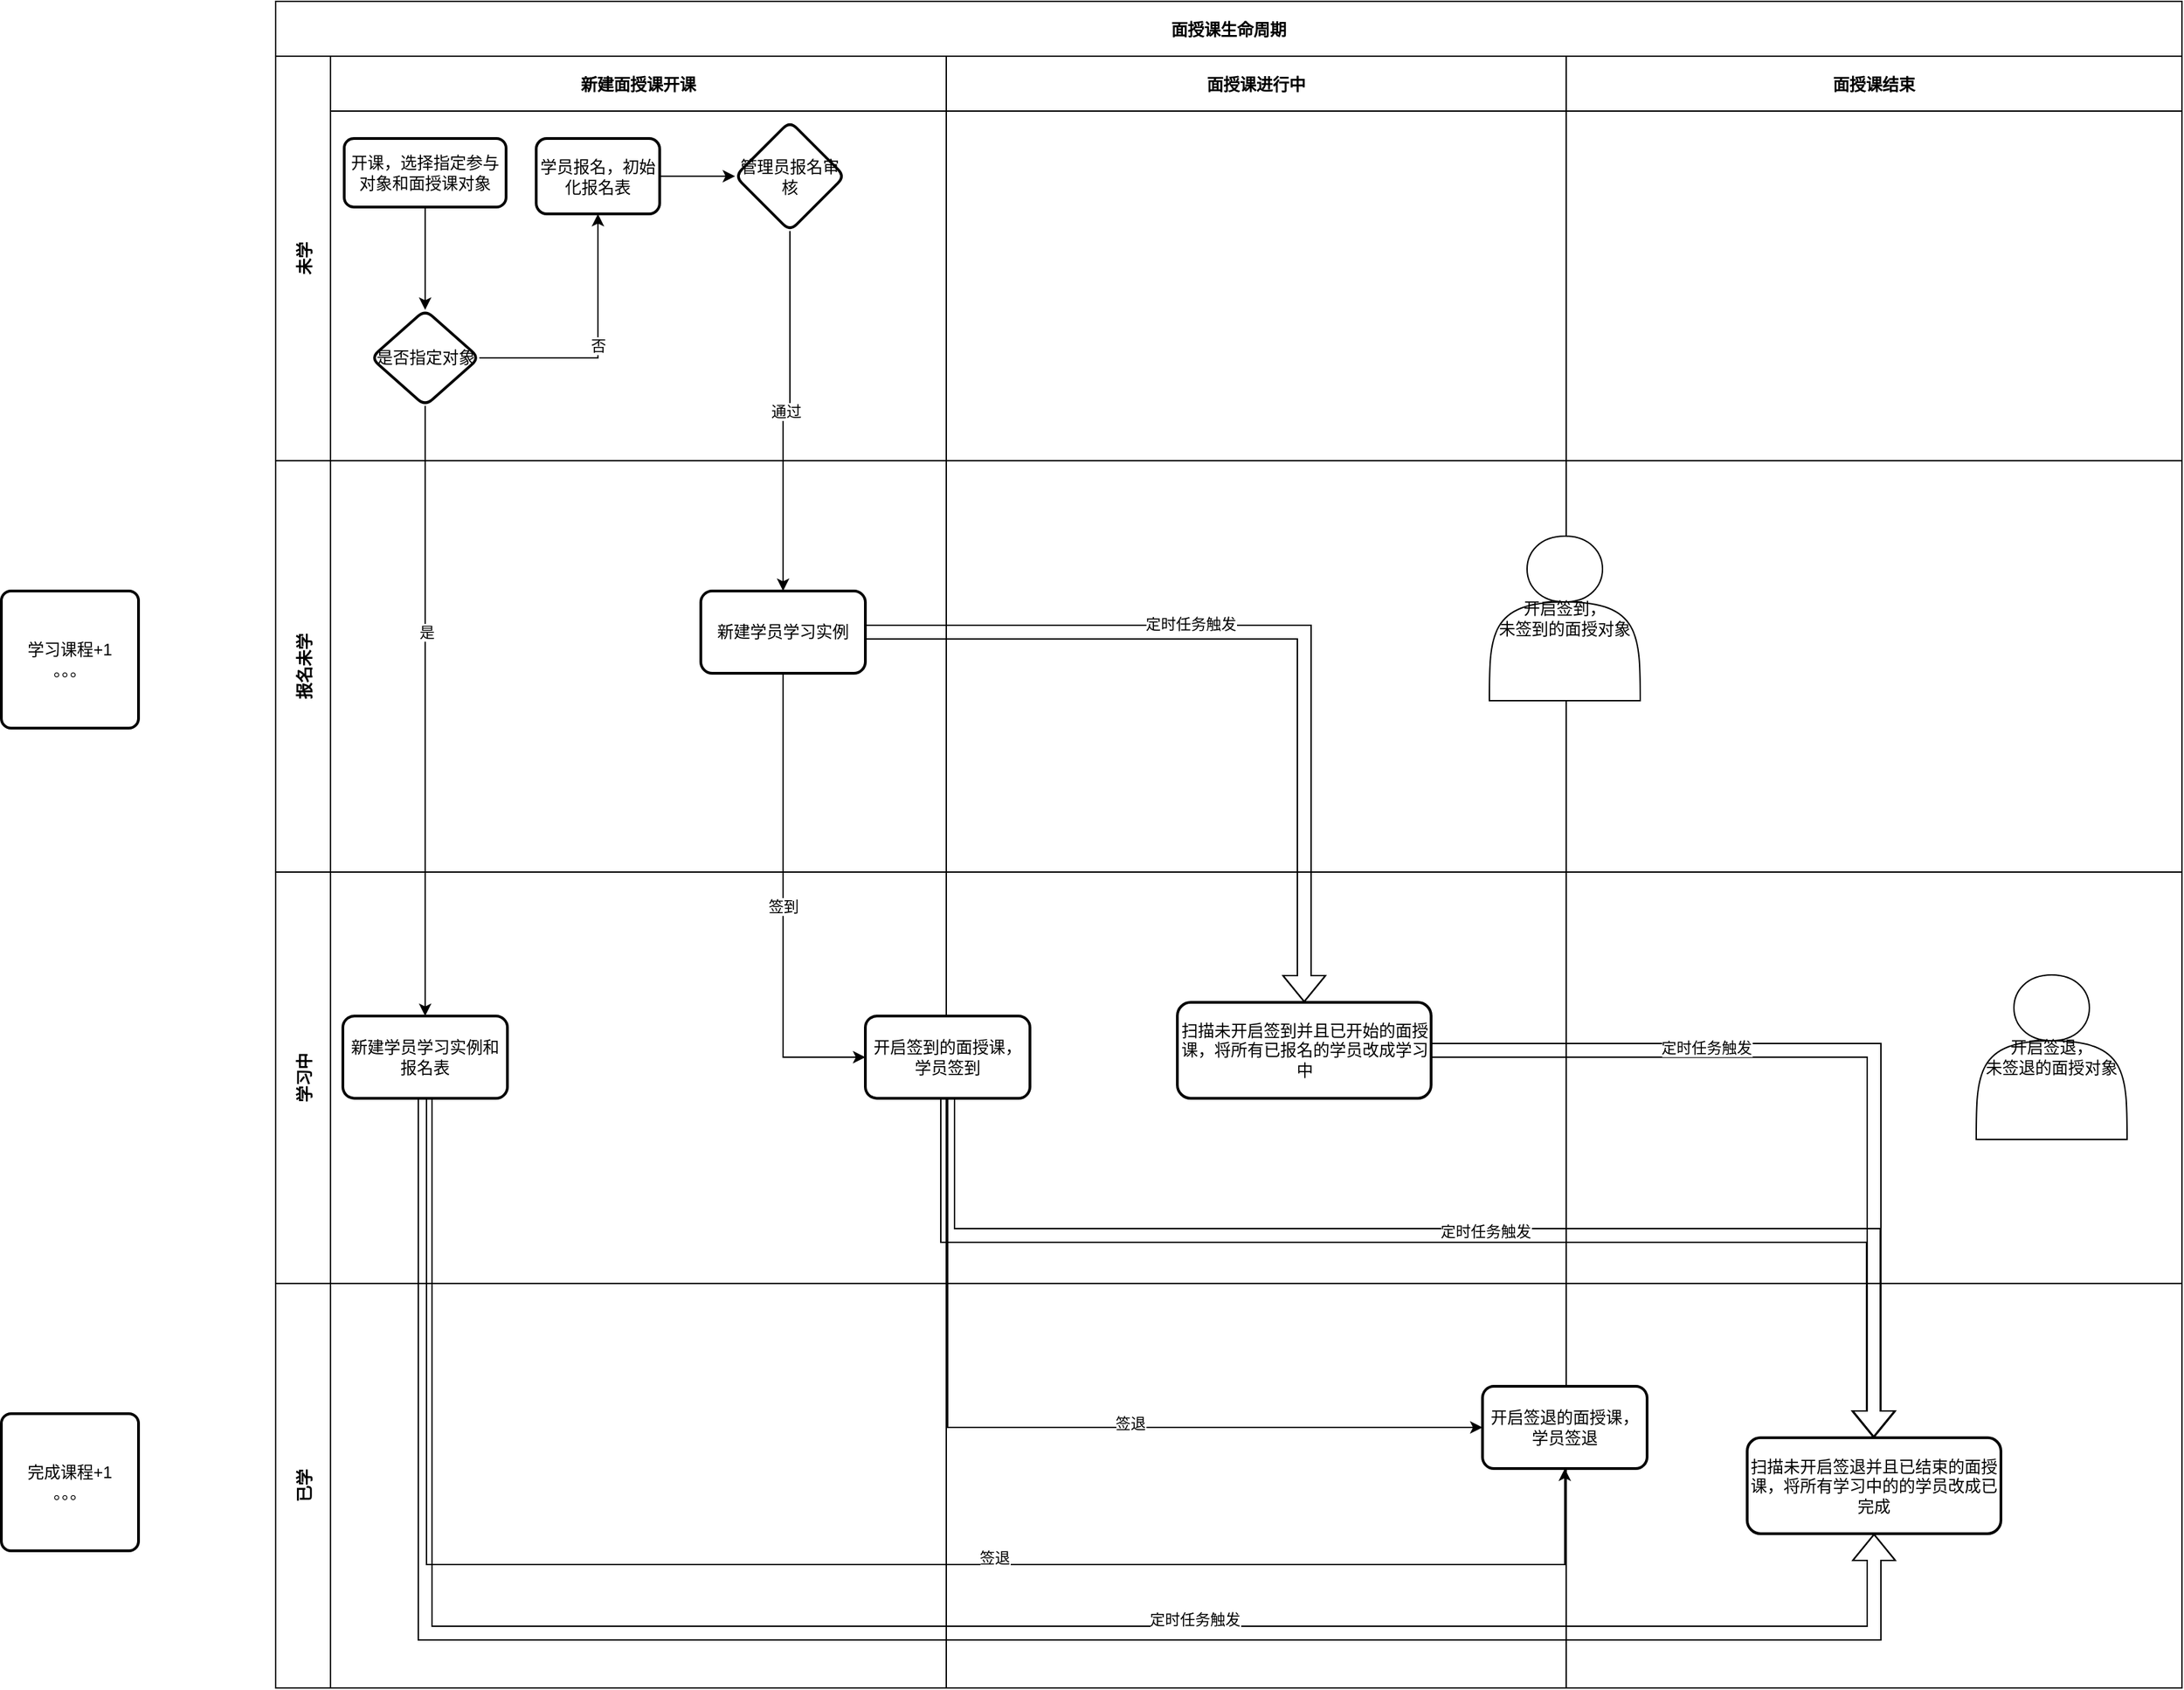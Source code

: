 <mxfile version="20.2.4" type="github">
  <diagram id="kgpKYQtTHZ0yAKxKKP6v" name="Page-1">
    <mxGraphModel dx="2447" dy="755" grid="1" gridSize="10" guides="1" tooltips="1" connect="1" arrows="1" fold="1" page="1" pageScale="1" pageWidth="850" pageHeight="1100" background="#FFFFFF" math="0" shadow="0">
      <root>
        <mxCell id="0" />
        <mxCell id="1" parent="0" />
        <mxCell id="FHX8dY6lNucRGI2XWr2T-78" value="面授课生命周期" style="shape=table;childLayout=tableLayout;startSize=40;collapsible=0;recursiveResize=0;expand=0;fontStyle=1;" vertex="1" parent="1">
          <mxGeometry x="-110" y="510" width="1390" height="1230" as="geometry" />
        </mxCell>
        <mxCell id="FHX8dY6lNucRGI2XWr2T-79" value="未学" style="shape=tableRow;horizontal=0;startSize=40;swimlaneHead=0;swimlaneBody=0;top=0;left=0;bottom=0;right=0;dropTarget=0;fillColor=none;collapsible=0;recursiveResize=0;expand=0;fontStyle=1;" vertex="1" parent="FHX8dY6lNucRGI2XWr2T-78">
          <mxGeometry y="40" width="1390" height="295" as="geometry" />
        </mxCell>
        <mxCell id="FHX8dY6lNucRGI2XWr2T-80" value="新建面授课开课" style="swimlane;swimlaneHead=0;swimlaneBody=0;fontStyle=0;connectable=0;fillColor=none;startSize=40;collapsible=0;recursiveResize=0;expand=0;fontStyle=1;" vertex="1" parent="FHX8dY6lNucRGI2XWr2T-79">
          <mxGeometry x="40" width="449" height="295" as="geometry">
            <mxRectangle width="449" height="295" as="alternateBounds" />
          </mxGeometry>
        </mxCell>
        <mxCell id="FHX8dY6lNucRGI2XWr2T-114" value="&lt;span style=&quot;&quot;&gt;开课，选择指定参与对象和面授课对象&lt;/span&gt;" style="rounded=1;whiteSpace=wrap;html=1;absoluteArcSize=1;arcSize=14;strokeWidth=2;" vertex="1" parent="FHX8dY6lNucRGI2XWr2T-80">
          <mxGeometry x="10" y="60" width="118" height="50" as="geometry" />
        </mxCell>
        <mxCell id="FHX8dY6lNucRGI2XWr2T-115" value="是否指定对象" style="rhombus;whiteSpace=wrap;html=1;rounded=1;arcSize=14;strokeWidth=2;" vertex="1" parent="FHX8dY6lNucRGI2XWr2T-80">
          <mxGeometry x="29.5" y="185" width="79" height="70" as="geometry" />
        </mxCell>
        <mxCell id="FHX8dY6lNucRGI2XWr2T-116" value="" style="edgeStyle=orthogonalEdgeStyle;rounded=0;orthogonalLoop=1;jettySize=auto;html=1;" edge="1" parent="FHX8dY6lNucRGI2XWr2T-80" source="FHX8dY6lNucRGI2XWr2T-114" target="FHX8dY6lNucRGI2XWr2T-115">
          <mxGeometry relative="1" as="geometry" />
        </mxCell>
        <mxCell id="FHX8dY6lNucRGI2XWr2T-128" value="" style="edgeStyle=orthogonalEdgeStyle;rounded=0;orthogonalLoop=1;jettySize=auto;html=1;" edge="1" parent="FHX8dY6lNucRGI2XWr2T-80" source="FHX8dY6lNucRGI2XWr2T-120" target="FHX8dY6lNucRGI2XWr2T-127">
          <mxGeometry relative="1" as="geometry" />
        </mxCell>
        <mxCell id="FHX8dY6lNucRGI2XWr2T-120" value="学员报名，初始化报名表" style="whiteSpace=wrap;html=1;rounded=1;arcSize=14;strokeWidth=2;" vertex="1" parent="FHX8dY6lNucRGI2XWr2T-80">
          <mxGeometry x="150" y="60" width="90" height="55" as="geometry" />
        </mxCell>
        <mxCell id="FHX8dY6lNucRGI2XWr2T-121" value="否" style="edgeStyle=orthogonalEdgeStyle;rounded=0;orthogonalLoop=1;jettySize=auto;html=1;" edge="1" parent="FHX8dY6lNucRGI2XWr2T-80" source="FHX8dY6lNucRGI2XWr2T-115" target="FHX8dY6lNucRGI2XWr2T-120">
          <mxGeometry relative="1" as="geometry" />
        </mxCell>
        <mxCell id="FHX8dY6lNucRGI2XWr2T-127" value="管理员报名审核" style="rhombus;whiteSpace=wrap;html=1;rounded=1;arcSize=14;strokeWidth=2;" vertex="1" parent="FHX8dY6lNucRGI2XWr2T-80">
          <mxGeometry x="295" y="47.5" width="80" height="80" as="geometry" />
        </mxCell>
        <mxCell id="FHX8dY6lNucRGI2XWr2T-81" value="面授课进行中" style="swimlane;swimlaneHead=0;swimlaneBody=0;fontStyle=0;connectable=0;fillColor=none;startSize=40;collapsible=0;recursiveResize=0;expand=0;fontStyle=1;" vertex="1" parent="FHX8dY6lNucRGI2XWr2T-79">
          <mxGeometry x="489" width="452" height="295" as="geometry">
            <mxRectangle width="452" height="295" as="alternateBounds" />
          </mxGeometry>
        </mxCell>
        <mxCell id="FHX8dY6lNucRGI2XWr2T-82" value="面授课结束" style="swimlane;swimlaneHead=0;swimlaneBody=0;fontStyle=0;connectable=0;fillColor=none;startSize=40;collapsible=0;recursiveResize=0;expand=0;fontStyle=1;" vertex="1" parent="FHX8dY6lNucRGI2XWr2T-79">
          <mxGeometry x="941" width="449" height="295" as="geometry">
            <mxRectangle width="449" height="295" as="alternateBounds" />
          </mxGeometry>
        </mxCell>
        <mxCell id="FHX8dY6lNucRGI2XWr2T-297" value="报名未学" style="shape=tableRow;horizontal=0;startSize=40;swimlaneHead=0;swimlaneBody=0;top=0;left=0;bottom=0;right=0;dropTarget=0;fillColor=none;collapsible=0;recursiveResize=0;expand=0;fontStyle=1;" vertex="1" parent="FHX8dY6lNucRGI2XWr2T-78">
          <mxGeometry y="335" width="1390" height="300" as="geometry" />
        </mxCell>
        <mxCell id="FHX8dY6lNucRGI2XWr2T-298" value="" style="swimlane;swimlaneHead=0;swimlaneBody=0;fontStyle=0;connectable=0;fillColor=none;startSize=0;collapsible=0;recursiveResize=0;expand=0;fontStyle=1;" vertex="1" parent="FHX8dY6lNucRGI2XWr2T-297">
          <mxGeometry x="40" width="449" height="300" as="geometry">
            <mxRectangle width="449" height="300" as="alternateBounds" />
          </mxGeometry>
        </mxCell>
        <mxCell id="FHX8dY6lNucRGI2XWr2T-133" value="新建学员学习实例" style="whiteSpace=wrap;html=1;rounded=1;arcSize=14;strokeWidth=2;" vertex="1" parent="FHX8dY6lNucRGI2XWr2T-298">
          <mxGeometry x="270" y="95" width="120" height="60" as="geometry" />
        </mxCell>
        <mxCell id="FHX8dY6lNucRGI2XWr2T-301" value="" style="swimlane;swimlaneHead=0;swimlaneBody=0;fontStyle=0;connectable=0;fillColor=none;startSize=0;collapsible=0;recursiveResize=0;expand=0;fontStyle=1;" vertex="1" parent="FHX8dY6lNucRGI2XWr2T-297">
          <mxGeometry x="489" width="452" height="300" as="geometry">
            <mxRectangle width="452" height="300" as="alternateBounds" />
          </mxGeometry>
        </mxCell>
        <mxCell id="FHX8dY6lNucRGI2XWr2T-302" value="" style="swimlane;swimlaneHead=0;swimlaneBody=0;fontStyle=0;connectable=0;fillColor=none;startSize=0;collapsible=0;recursiveResize=0;expand=0;fontStyle=1;" vertex="1" parent="FHX8dY6lNucRGI2XWr2T-297">
          <mxGeometry x="941" width="449" height="300" as="geometry">
            <mxRectangle width="449" height="300" as="alternateBounds" />
          </mxGeometry>
        </mxCell>
        <mxCell id="FHX8dY6lNucRGI2XWr2T-83" value="学习中" style="shape=tableRow;horizontal=0;startSize=40;swimlaneHead=0;swimlaneBody=0;top=0;left=0;bottom=0;right=0;dropTarget=0;fillColor=none;collapsible=0;recursiveResize=0;expand=0;fontStyle=1;" vertex="1" parent="FHX8dY6lNucRGI2XWr2T-78">
          <mxGeometry y="635" width="1390" height="300" as="geometry" />
        </mxCell>
        <mxCell id="FHX8dY6lNucRGI2XWr2T-84" value="" style="swimlane;swimlaneHead=0;swimlaneBody=0;fontStyle=0;connectable=0;fillColor=none;startSize=0;collapsible=0;recursiveResize=0;expand=0;fontStyle=1;" vertex="1" parent="FHX8dY6lNucRGI2XWr2T-83">
          <mxGeometry x="40" width="449" height="300" as="geometry">
            <mxRectangle width="449" height="300" as="alternateBounds" />
          </mxGeometry>
        </mxCell>
        <mxCell id="FHX8dY6lNucRGI2XWr2T-117" value="新建学员学习实例和报名表" style="rounded=1;whiteSpace=wrap;html=1;arcSize=14;strokeWidth=2;" vertex="1" parent="FHX8dY6lNucRGI2XWr2T-84">
          <mxGeometry x="9" y="105" width="120" height="60" as="geometry" />
        </mxCell>
        <mxCell id="FHX8dY6lNucRGI2XWr2T-163" value="开启签到的面授课，学员签到" style="whiteSpace=wrap;html=1;rounded=1;arcSize=14;strokeWidth=2;" vertex="1" parent="FHX8dY6lNucRGI2XWr2T-84">
          <mxGeometry x="390" y="105" width="120" height="60" as="geometry" />
        </mxCell>
        <mxCell id="FHX8dY6lNucRGI2XWr2T-85" value="" style="swimlane;swimlaneHead=0;swimlaneBody=0;fontStyle=0;connectable=0;fillColor=none;startSize=0;collapsible=0;recursiveResize=0;expand=0;fontStyle=1;" vertex="1" parent="FHX8dY6lNucRGI2XWr2T-83">
          <mxGeometry x="489" width="452" height="300" as="geometry">
            <mxRectangle width="452" height="300" as="alternateBounds" />
          </mxGeometry>
        </mxCell>
        <mxCell id="FHX8dY6lNucRGI2XWr2T-161" value="扫描未开启签到并且已开始的面授课，将所有已报名的学员改成学习中" style="whiteSpace=wrap;html=1;rounded=1;arcSize=14;strokeWidth=2;" vertex="1" parent="FHX8dY6lNucRGI2XWr2T-85">
          <mxGeometry x="168.5" y="95" width="185" height="70" as="geometry" />
        </mxCell>
        <mxCell id="FHX8dY6lNucRGI2XWr2T-86" value="" style="swimlane;swimlaneHead=0;swimlaneBody=0;fontStyle=0;connectable=0;fillColor=none;startSize=0;collapsible=0;recursiveResize=0;expand=0;fontStyle=1;" vertex="1" parent="FHX8dY6lNucRGI2XWr2T-83">
          <mxGeometry x="941" width="449" height="300" as="geometry">
            <mxRectangle width="449" height="300" as="alternateBounds" />
          </mxGeometry>
        </mxCell>
        <mxCell id="FHX8dY6lNucRGI2XWr2T-231" value="开启签退，&lt;br&gt;未签退的面授对象" style="shape=actor;whiteSpace=wrap;html=1;" vertex="1" parent="FHX8dY6lNucRGI2XWr2T-86">
          <mxGeometry x="299" y="75" width="110" height="120" as="geometry" />
        </mxCell>
        <mxCell id="FHX8dY6lNucRGI2XWr2T-87" value="已学" style="shape=tableRow;horizontal=0;startSize=40;swimlaneHead=0;swimlaneBody=0;top=0;left=0;bottom=0;right=0;dropTarget=0;fillColor=none;collapsible=0;recursiveResize=0;expand=0;fontStyle=1;" vertex="1" parent="FHX8dY6lNucRGI2XWr2T-78">
          <mxGeometry y="935" width="1390" height="295" as="geometry" />
        </mxCell>
        <mxCell id="FHX8dY6lNucRGI2XWr2T-88" value="" style="swimlane;swimlaneHead=0;swimlaneBody=0;fontStyle=0;connectable=0;fillColor=none;startSize=0;collapsible=0;recursiveResize=0;expand=0;fontStyle=1;" vertex="1" parent="FHX8dY6lNucRGI2XWr2T-87">
          <mxGeometry x="40" width="449" height="295" as="geometry">
            <mxRectangle width="449" height="295" as="alternateBounds" />
          </mxGeometry>
        </mxCell>
        <mxCell id="FHX8dY6lNucRGI2XWr2T-89" value="" style="swimlane;swimlaneHead=0;swimlaneBody=0;fontStyle=0;connectable=0;fillColor=none;startSize=0;collapsible=0;recursiveResize=0;expand=0;fontStyle=1;" vertex="1" parent="FHX8dY6lNucRGI2XWr2T-87">
          <mxGeometry x="489" width="452" height="295" as="geometry">
            <mxRectangle width="452" height="295" as="alternateBounds" />
          </mxGeometry>
        </mxCell>
        <mxCell id="FHX8dY6lNucRGI2XWr2T-171" value="开启签退的面授课，学员签退" style="rounded=1;whiteSpace=wrap;html=1;arcSize=14;strokeWidth=2;" vertex="1" parent="FHX8dY6lNucRGI2XWr2T-89">
          <mxGeometry x="391" y="75" width="120" height="60" as="geometry" />
        </mxCell>
        <mxCell id="FHX8dY6lNucRGI2XWr2T-90" value="" style="swimlane;swimlaneHead=0;swimlaneBody=0;fontStyle=0;connectable=0;fillColor=none;startSize=0;collapsible=0;recursiveResize=0;expand=0;fontStyle=1;" vertex="1" parent="FHX8dY6lNucRGI2XWr2T-87">
          <mxGeometry x="941" width="449" height="295" as="geometry">
            <mxRectangle width="449" height="295" as="alternateBounds" />
          </mxGeometry>
        </mxCell>
        <mxCell id="FHX8dY6lNucRGI2XWr2T-177" value="扫描未开启签退并且已结束的面授课，将所有学习中的的学员改成已完成" style="whiteSpace=wrap;html=1;rounded=1;arcSize=14;strokeWidth=2;" vertex="1" parent="FHX8dY6lNucRGI2XWr2T-90">
          <mxGeometry x="132" y="112.5" width="185" height="70" as="geometry" />
        </mxCell>
        <mxCell id="FHX8dY6lNucRGI2XWr2T-118" value="" style="edgeStyle=orthogonalEdgeStyle;rounded=0;orthogonalLoop=1;jettySize=auto;html=1;" edge="1" parent="FHX8dY6lNucRGI2XWr2T-78" source="FHX8dY6lNucRGI2XWr2T-115" target="FHX8dY6lNucRGI2XWr2T-117">
          <mxGeometry relative="1" as="geometry" />
        </mxCell>
        <mxCell id="FHX8dY6lNucRGI2XWr2T-119" value="是" style="edgeLabel;html=1;align=center;verticalAlign=middle;resizable=0;points=[];" vertex="1" connectable="0" parent="FHX8dY6lNucRGI2XWr2T-118">
          <mxGeometry x="-0.26" y="1" relative="1" as="geometry">
            <mxPoint as="offset" />
          </mxGeometry>
        </mxCell>
        <mxCell id="FHX8dY6lNucRGI2XWr2T-164" value="签到" style="edgeStyle=orthogonalEdgeStyle;rounded=0;orthogonalLoop=1;jettySize=auto;html=1;" edge="1" parent="FHX8dY6lNucRGI2XWr2T-78" source="FHX8dY6lNucRGI2XWr2T-133" target="FHX8dY6lNucRGI2XWr2T-163">
          <mxGeometry relative="1" as="geometry">
            <Array as="points">
              <mxPoint x="370" y="770" />
            </Array>
            <mxPoint as="offset" />
          </mxGeometry>
        </mxCell>
        <mxCell id="FHX8dY6lNucRGI2XWr2T-172" value="" style="edgeStyle=orthogonalEdgeStyle;rounded=0;orthogonalLoop=1;jettySize=auto;html=1;" edge="1" parent="FHX8dY6lNucRGI2XWr2T-78" source="FHX8dY6lNucRGI2XWr2T-117" target="FHX8dY6lNucRGI2XWr2T-171">
          <mxGeometry relative="1" as="geometry">
            <Array as="points">
              <mxPoint x="110" y="1140" />
              <mxPoint x="940" y="1140" />
            </Array>
          </mxGeometry>
        </mxCell>
        <mxCell id="FHX8dY6lNucRGI2XWr2T-193" value="签退" style="edgeLabel;html=1;align=center;verticalAlign=middle;resizable=0;points=[];" vertex="1" connectable="0" parent="FHX8dY6lNucRGI2XWr2T-172">
          <mxGeometry x="0.214" y="5" relative="1" as="geometry">
            <mxPoint x="1" as="offset" />
          </mxGeometry>
        </mxCell>
        <mxCell id="FHX8dY6lNucRGI2XWr2T-179" style="edgeStyle=orthogonalEdgeStyle;rounded=0;orthogonalLoop=1;jettySize=auto;html=1;exitX=0.5;exitY=1;exitDx=0;exitDy=0;entryX=0;entryY=0.5;entryDx=0;entryDy=0;" edge="1" parent="FHX8dY6lNucRGI2XWr2T-78" source="FHX8dY6lNucRGI2XWr2T-163" target="FHX8dY6lNucRGI2XWr2T-171">
          <mxGeometry relative="1" as="geometry" />
        </mxCell>
        <mxCell id="FHX8dY6lNucRGI2XWr2T-194" value="签退" style="edgeLabel;html=1;align=center;verticalAlign=middle;resizable=0;points=[];" vertex="1" connectable="0" parent="FHX8dY6lNucRGI2XWr2T-179">
          <mxGeometry x="0.183" y="3" relative="1" as="geometry">
            <mxPoint as="offset" />
          </mxGeometry>
        </mxCell>
        <mxCell id="FHX8dY6lNucRGI2XWr2T-190" style="edgeStyle=orthogonalEdgeStyle;shape=flexArrow;rounded=0;orthogonalLoop=1;jettySize=auto;html=1;exitX=0.5;exitY=1;exitDx=0;exitDy=0;" edge="1" parent="FHX8dY6lNucRGI2XWr2T-78" source="FHX8dY6lNucRGI2XWr2T-163" target="FHX8dY6lNucRGI2XWr2T-177">
          <mxGeometry relative="1" as="geometry">
            <Array as="points">
              <mxPoint x="490" y="900" />
              <mxPoint x="1165" y="900" />
            </Array>
          </mxGeometry>
        </mxCell>
        <mxCell id="FHX8dY6lNucRGI2XWr2T-197" value="定时任务触发" style="edgeLabel;html=1;align=center;verticalAlign=middle;resizable=0;points=[];" vertex="1" connectable="0" parent="FHX8dY6lNucRGI2XWr2T-190">
          <mxGeometry x="0.064" y="3" relative="1" as="geometry">
            <mxPoint x="1" as="offset" />
          </mxGeometry>
        </mxCell>
        <mxCell id="FHX8dY6lNucRGI2XWr2T-203" style="edgeStyle=orthogonalEdgeStyle;shape=flexArrow;rounded=0;orthogonalLoop=1;jettySize=auto;html=1;exitX=0.5;exitY=1;exitDx=0;exitDy=0;entryX=0.5;entryY=1;entryDx=0;entryDy=0;" edge="1" parent="FHX8dY6lNucRGI2XWr2T-78" source="FHX8dY6lNucRGI2XWr2T-117" target="FHX8dY6lNucRGI2XWr2T-177">
          <mxGeometry relative="1" as="geometry">
            <Array as="points">
              <mxPoint x="109" y="1190" />
              <mxPoint x="1165" y="1190" />
            </Array>
          </mxGeometry>
        </mxCell>
        <mxCell id="FHX8dY6lNucRGI2XWr2T-204" value="定时任务触发" style="edgeLabel;html=1;align=center;verticalAlign=middle;resizable=0;points=[];" vertex="1" connectable="0" parent="FHX8dY6lNucRGI2XWr2T-203">
          <mxGeometry x="0.251" y="10" relative="1" as="geometry">
            <mxPoint x="1" as="offset" />
          </mxGeometry>
        </mxCell>
        <mxCell id="FHX8dY6lNucRGI2XWr2T-132" value="通过" style="edgeStyle=orthogonalEdgeStyle;rounded=0;orthogonalLoop=1;jettySize=auto;html=1;entryX=0.5;entryY=0;entryDx=0;entryDy=0;" edge="1" parent="FHX8dY6lNucRGI2XWr2T-78" source="FHX8dY6lNucRGI2XWr2T-127" target="FHX8dY6lNucRGI2XWr2T-133">
          <mxGeometry relative="1" as="geometry">
            <mxPoint x="410" y="200" as="targetPoint" />
          </mxGeometry>
        </mxCell>
        <mxCell id="FHX8dY6lNucRGI2XWr2T-189" style="edgeStyle=orthogonalEdgeStyle;shape=flexArrow;rounded=0;orthogonalLoop=1;jettySize=auto;html=1;exitX=1;exitY=0.5;exitDx=0;exitDy=0;" edge="1" parent="FHX8dY6lNucRGI2XWr2T-78" source="FHX8dY6lNucRGI2XWr2T-161" target="FHX8dY6lNucRGI2XWr2T-177">
          <mxGeometry relative="1" as="geometry" />
        </mxCell>
        <mxCell id="FHX8dY6lNucRGI2XWr2T-196" value="定时任务触发" style="edgeLabel;html=1;align=center;verticalAlign=middle;resizable=0;points=[];" vertex="1" connectable="0" parent="FHX8dY6lNucRGI2XWr2T-189">
          <mxGeometry x="-0.342" y="2" relative="1" as="geometry">
            <mxPoint x="1" as="offset" />
          </mxGeometry>
        </mxCell>
        <mxCell id="FHX8dY6lNucRGI2XWr2T-191" style="edgeStyle=orthogonalEdgeStyle;shape=flexArrow;rounded=0;orthogonalLoop=1;jettySize=auto;html=1;exitX=1;exitY=0.5;exitDx=0;exitDy=0;entryX=0.5;entryY=0;entryDx=0;entryDy=0;" edge="1" parent="FHX8dY6lNucRGI2XWr2T-78" source="FHX8dY6lNucRGI2XWr2T-133" target="FHX8dY6lNucRGI2XWr2T-161">
          <mxGeometry relative="1" as="geometry" />
        </mxCell>
        <mxCell id="FHX8dY6lNucRGI2XWr2T-195" value="定时任务触发" style="edgeLabel;html=1;align=center;verticalAlign=middle;resizable=0;points=[];" vertex="1" connectable="0" parent="FHX8dY6lNucRGI2XWr2T-191">
          <mxGeometry x="-0.198" y="6" relative="1" as="geometry">
            <mxPoint as="offset" />
          </mxGeometry>
        </mxCell>
        <mxCell id="FHX8dY6lNucRGI2XWr2T-176" value="" style="swimlane;swimlaneHead=0;swimlaneBody=0;fontStyle=0;connectable=0;fillColor=none;startSize=0;collapsible=0;recursiveResize=0;expand=0;fontStyle=1;" vertex="1" parent="1">
          <mxGeometry x="416" y="839" width="448" height="302" as="geometry">
            <mxRectangle width="448" height="302" as="alternateBounds" />
          </mxGeometry>
        </mxCell>
        <mxCell id="FHX8dY6lNucRGI2XWr2T-230" value="开启签到，&lt;br&gt;未签到的面授对象" style="shape=actor;whiteSpace=wrap;html=1;" vertex="1" parent="FHX8dY6lNucRGI2XWr2T-176">
          <mxGeometry x="359" y="61" width="110" height="120" as="geometry" />
        </mxCell>
        <mxCell id="FHX8dY6lNucRGI2XWr2T-281" value="学习课程+1&lt;br&gt;。。。" style="rounded=1;whiteSpace=wrap;html=1;absoluteArcSize=1;arcSize=14;strokeWidth=2;" vertex="1" parent="1">
          <mxGeometry x="-310" y="940" width="100" height="100" as="geometry" />
        </mxCell>
        <mxCell id="FHX8dY6lNucRGI2XWr2T-304" value="完成课程+1&lt;br&gt;。。。" style="rounded=1;whiteSpace=wrap;html=1;absoluteArcSize=1;arcSize=14;strokeWidth=2;" vertex="1" parent="1">
          <mxGeometry x="-310" y="1540" width="100" height="100" as="geometry" />
        </mxCell>
      </root>
    </mxGraphModel>
  </diagram>
</mxfile>
